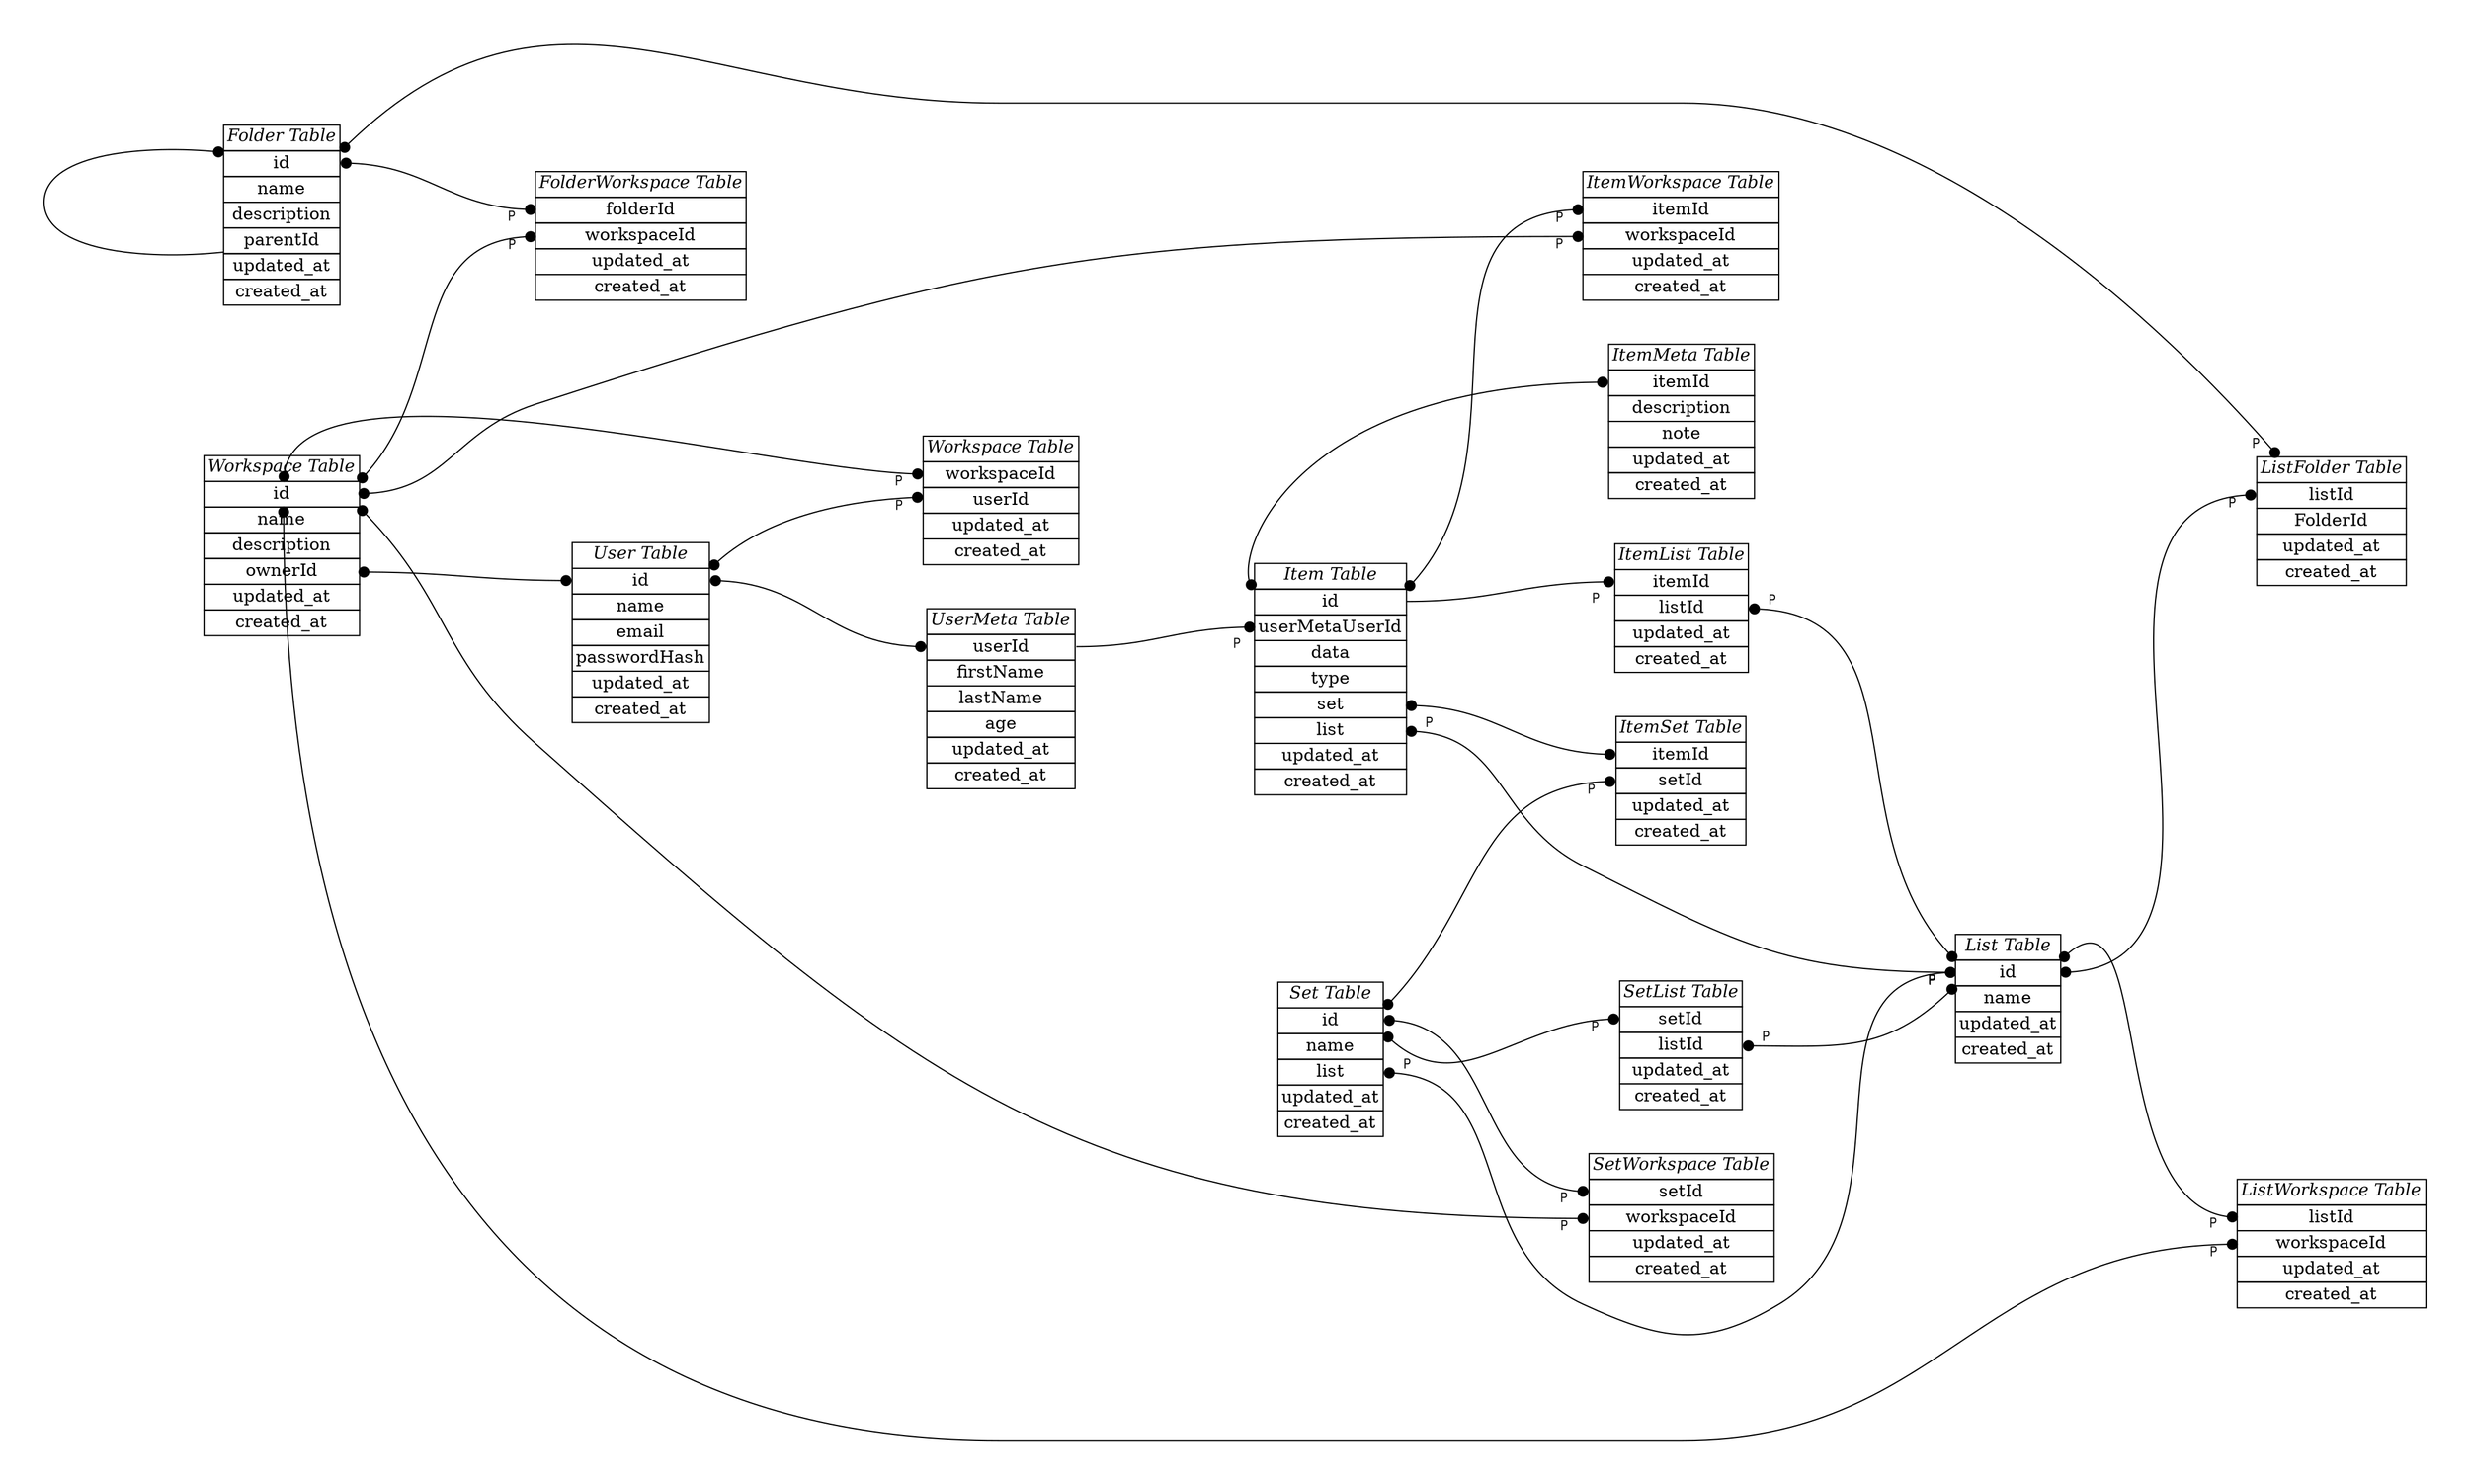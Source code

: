 digraph ERD {
    graph [pad="0.5", nodesep="0.5", ranksep="2"];
    node [shape=plain, colorscheme=paired12]
    edge [colorscheme=paired12, fontsize=11, fontname="Arial narrow"];
    rankdir=LR;


User [label=<
<table border="0" cellborder="1" cellspacing="0">
  <tr><td><i>User Table</i></td></tr>
  <tr><td port="1">id</td></tr>
  <tr><td port="2">name</td></tr>
  <tr><td port="3">email</td></tr>
  <tr><td port="4">passwordHash</td></tr>
  <tr><td port="5">updated_at</td></tr>
  <tr><td port="6">created_at</td></tr>
</table>>];


UserMeta [label=<
<table border="0" cellborder="1" cellspacing="0">
  <tr><td><i>UserMeta Table</i></td></tr>
  <tr><td port="7">userId</td></tr>
  <tr><td port="8">firstName</td></tr>
  <tr><td port="9">lastName</td></tr>
  <tr><td port="10">age</td></tr>
  <tr><td port="11">updated_at</td></tr>
  <tr><td port="12">created_at</td></tr>
</table>>];

Item [label=<
<table border="0" cellborder="1" cellspacing="0">
  <tr><td><i>Item Table</i></td></tr>
  <tr><td port="a">id</td></tr>
  <tr><td port="b">userMetaUserId</td></tr>
  <tr><td port="c">data</td></tr>
  <tr><td port="d">type</td></tr>
  <tr><td port="h">set</td></tr>
  <tr><td port="g">list</td></tr>
  <tr><td port="e">updated_at</td></tr>
  <tr><td port="f">created_at</td></tr>
</table>>];

ItemMeta [label=<
<table border="0" cellborder="1" cellspacing="0">
  <tr><td><i>ItemMeta Table</i></td></tr>
  <tr><td port="a">itemId</td></tr>
  <tr><td port="b">description</td></tr>
  <tr><td port="c">note</td></tr>
  <tr><td port="d">updated_at</td></tr>
  <tr><td port="e">created_at</td></tr>
</table>>];

ItemList [label=<
<table border="0" cellborder="1" cellspacing="0">
  <tr><td><i>ItemList Table</i></td></tr>
  <tr><td port="a">itemId</td></tr>
  <tr><td port="b">listId</td></tr>
  <tr><td port="d">updated_at</td></tr>
  <tr><td port="e">created_at</td></tr>
</table>>];

Set [label=<
<table border="0" cellborder="1" cellspacing="0">
  <tr><td><i>Set Table</i></td></tr>
  <tr><td port="a">id</td></tr>
  <tr><td port="b">name</td></tr>
  <tr><td port="c">list</td></tr>
  <tr><td port="e">updated_at</td></tr>
  <tr><td port="f">created_at</td></tr>
</table>>];

ItemSet [label=<
<table border="0" cellborder="1" cellspacing="0">
  <tr><td><i>ItemSet Table</i></td></tr>
  <tr><td port="a">itemId</td></tr>
  <tr><td port="b">setId</td></tr>
  <tr><td port="e">updated_at</td></tr>
  <tr><td port="f">created_at</td></tr>
</table>>];

SetList [label=<
<table border="0" cellborder="1" cellspacing="0">
  <tr><td><i>SetList Table</i></td></tr>
  <tr><td port="a">setId</td></tr>
  <tr><td port="b">listId</td></tr>
  <tr><td port="d">updated_at</td></tr>
  <tr><td port="e">created_at</td></tr>
</table>>];

List[label=<
<table border="0" cellborder="1" cellspacing="0">
  <tr><td><i>List Table</i></td></tr>
  <tr><td port="0">id</td></tr>
  <tr><td port="1">name</td></tr>
  <tr><td port="2">updated_at</td></tr>
  <tr><td port="3">created_at</td></tr>
</table>>];

Folder [label=<
<table border="0" cellborder="1" cellspacing="0">
  <tr><td><i>Folder Table</i></td></tr>
  <tr><td port="a">id</td></tr>
  <tr><td port="b">name</td></tr>
  <tr><td port="c">description</td></tr>
  <tr><td port="d">parentId</td></tr>
  <tr><td port="e">updated_at</td></tr>
  <tr><td port="f">created_at</td></tr>
</table>>];

ListFolder [label=<
<table border="0" cellborder="1" cellspacing="0">
  <tr><td><i>ListFolder Table</i></td></tr>
  <tr><td port="a">listId</td></tr>
  <tr><td port="a">FolderId</td></tr>
  <tr><td port="e">updated_at</td></tr>
  <tr><td port="f">created_at</td></tr>
</table>>];

Workspace [label=<
<table border="0" cellborder="1" cellspacing="0">
  <tr><td><i>Workspace Table</i></td></tr>
  <tr><td port="a">id</td></tr>
  <tr><td port="b">name</td></tr>
  <tr><td port="c">description</td></tr>
  <tr><td port="d">ownerId</td></tr>
  <tr><td port="e">updated_at</td></tr>
  <tr><td port="f">created_at</td></tr>
</table>>];

WorkspaceAccess [label=<
<table border="0" cellborder="1" cellspacing="0">
  <tr><td><i>Workspace Table</i></td></tr>
  <tr><td port="a">workspaceId</td></tr>
  <tr><td port="d">userId</td></tr>
  <tr><td port="e">updated_at</td></tr>
  <tr><td port="f">created_at</td></tr>
</table>>];

ItemWorkspace [label=<
<table border="0" cellborder="1" cellspacing="0">
  <tr><td><i>ItemWorkspace Table</i></td></tr>
  <tr><td port="a">itemId</td></tr>
  <tr><td port="b">workspaceId</td></tr>
  <tr><td port="e">updated_at</td></tr>
  <tr><td port="f">created_at</td></tr>
</table>>];

SetWorkspace [label=<
<table border="0" cellborder="1" cellspacing="0">
  <tr><td><i>SetWorkspace Table</i></td></tr>
  <tr><td port="a">setId</td></tr>
  <tr><td port="b">workspaceId</td></tr>
  <tr><td port="e">updated_at</td></tr>
  <tr><td port="f">created_at</td></tr>
</table>>];

ListWorkspace [label=<
<table border="0" cellborder="1" cellspacing="0">
  <tr><td><i>ListWorkspace Table</i></td></tr>
  <tr><td port="a">listId</td></tr>
  <tr><td port="b">workspaceId</td></tr>
  <tr><td port="e">updated_at</td></tr>
  <tr><td port="f">created_at</td></tr>
</table>>];

FolderWorkspace [label=<
<table border="0" cellborder="1" cellspacing="0">
  <tr><td><i>FolderWorkspace Table</i></td></tr>
  <tr><td port="a">folderId</td></tr>
  <tr><td port="b">workspaceId</td></tr>
  <tr><td port="e">updated_at</td></tr>
  <tr><td port="f">created_at</td></tr>
</table>>];


// concentrate=true;
// use concentrate=true or use option [dir=both]

User:1 -> UserMeta:7 [dir=both, arrowhead=dot, arrowtail=dot];
UserMeta:7 -> Item:b [dir=both, arrowhead=dot, arrowtail=none, headlabel = "P", labeldistance=2, labelangle=45];


Item:a:nw -> ItemMeta:a [dir=both, arrowhead=dot, arrowtail=dot, labeldistance=2, labelangle=20];
Item:h -> ItemSet:a [dir=both, arrowhead=dot, arrowtail=dot, labeldistance=2, labelangle=20];
Item:a:ne -> ItemWorkspace:a [dir=both, arrowhead=dot, arrowtail=dot, headlabel = "P",labeldistance=2, labelangle=20];
Set:a:ne -> ItemSet:b [dir=both, arrowhead=dot, arrowtail=dot, headlabel = "P",labeldistance=2, labelangle=20];
Item:a -> ItemList:a [dir=both, arrowhead=dot, arrowtail=none, headlabel = "P", labeldistance=2 labelangle=45];
Item:g -> List:0 [dir=both, arrowhead=dot, arrowtail=dot, headlabel = "P", taillabel = "P", labeldistance=2, labelangle=20];
Set:a:se -> SetList:a [dir=both, arrowhead=dot, arrowtail=dot, headlabel = "P", labeldistance=2, labelangle=20];
Set:c -> List:0 [dir=both, arrowhead=dot, arrowtail=dot, headlabel = "P", taillabel = "P", labeldistance=2, labelangle=20];
Set:a -> SetWorkspace:a [dir=both, arrowhead=dot, arrowtail=dot, headlabel = "P",labeldistance=2, labelangle=20];
ItemList:b -> List:0:nw [dir=both, arrowhead=dot, arrowtail=dot, taillabel = "P", labeldistance=2, labelangle=20];
SetList:b -> List:0:sw [dir=both, arrowhead=dot, arrowtail=dot, taillabel = "P", labeldistance=2, labelangle=20];
List:0 -> ListFolder:a [dir=both, arrowhead=dot, arrowtail=dot, headlabel = "P", labeldistance=2, labelangle=20];
List:0:ne -> ListWorkspace:a [dir=both, arrowhead=dot, arrowtail=dot, headlabel = "P",labeldistance=2, labelangle=20];
Folder:a -> Folder:d [dir=both, arrowhead=none, arrowtail=dot];
Folder:a:ne -> ListFolder:b [dir=both, arrowhead=dot, arrowtail=dot, headlabel = "P", labeldistance=2, labelangle=20];
Folder:a ->FolderWorkspace:a [dir=both, arrowhead=dot, arrowtail=dot, headlabel = "P",labeldistance=2, labelangle=20];


Workspace:a -> ItemWorkspace:b [dir=both, arrowhead=dot, arrowtail=dot, headlabel = "P", labeldistance=2, labelangle=20];
Workspace:a:se -> SetWorkspace:b [dir=both, arrowhead=dot, arrowtail=dot, headlabel = "P", labeldistance=2, labelangle=20];
Workspace:a:s -> ListWorkspace:b [dir=both, arrowhead=dot, arrowtail=dot, headlabel = "P", labeldistance=2, labelangle=20];
Workspace:a:ne -> FolderWorkspace:b [dir=both, arrowhead=dot, arrowtail=dot, headlabel = "P", labeldistance=2, labelangle=20];

Workspace:d -> User:1 [dir=both, arrowhead=dot, arrowtail=dot, labeldistance=2, labelangle=20];
Workspace:a:n -> WorkspaceAccess:a [dir=both, arrowhead=dot, arrowtail=dot, headlabel = "P",labeldistance=2, labelangle=20];
User:1:ne -> WorkspaceAccess:b [dir=both, arrowhead=dot, arrowtail=dot, headlabel = "P",labeldistance=2, labelangle=20];
}